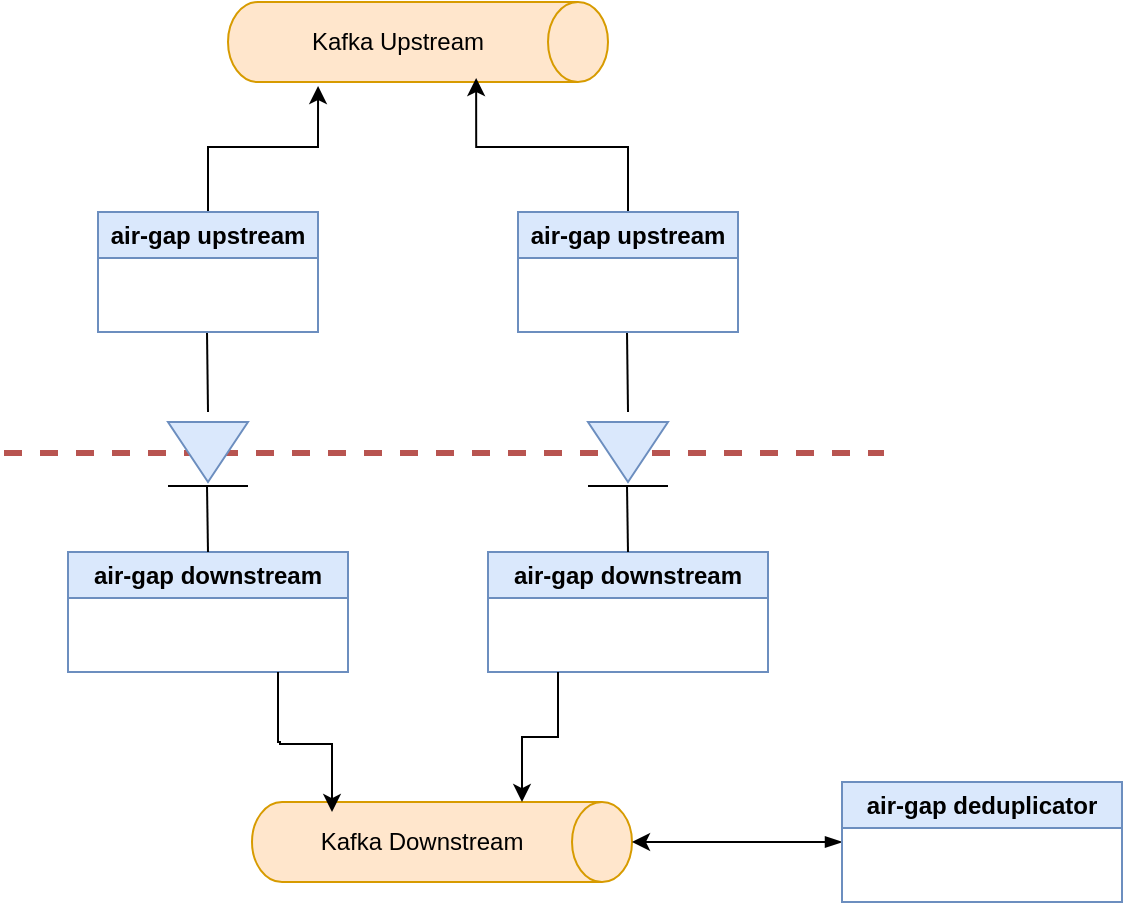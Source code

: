 <mxfile version="28.1.2">
  <diagram name="Sida-1" id="szRYUFeSUwwBfxvwGFzd">
    <mxGraphModel dx="1308" dy="832" grid="1" gridSize="10" guides="1" tooltips="1" connect="1" arrows="1" fold="1" page="1" pageScale="1" pageWidth="827" pageHeight="1169" math="0" shadow="0">
      <root>
        <mxCell id="0" />
        <mxCell id="1" parent="0" />
        <mxCell id="A9paejI7-ToNUO_phRby-12" value="" style="endArrow=none;dashed=1;html=1;rounded=0;fillColor=#f8cecc;strokeColor=#b85450;strokeWidth=3;" parent="1" edge="1">
          <mxGeometry width="50" height="50" relative="1" as="geometry">
            <mxPoint x="172" y="240.5" as="sourcePoint" />
            <mxPoint x="612" y="240.5" as="targetPoint" />
          </mxGeometry>
        </mxCell>
        <mxCell id="9ao-gcXj0P5O1c-xXz5W-1" value="" style="shape=cylinder3;whiteSpace=wrap;html=1;boundedLbl=1;backgroundOutline=1;size=15;rotation=90;fillColor=#ffe6cc;strokeColor=#d79b00;" parent="1" vertex="1">
          <mxGeometry x="359" y="-60" width="40" height="190" as="geometry" />
        </mxCell>
        <mxCell id="9ao-gcXj0P5O1c-xXz5W-2" value="Kafka Upstream" style="text;html=1;align=center;verticalAlign=middle;whiteSpace=wrap;rounded=0;" parent="1" vertex="1">
          <mxGeometry x="309" y="20" width="120" height="30" as="geometry" />
        </mxCell>
        <mxCell id="9ao-gcXj0P5O1c-xXz5W-3" value="" style="shape=cylinder3;whiteSpace=wrap;html=1;boundedLbl=1;backgroundOutline=1;size=15;rotation=90;fillColor=#ffe6cc;strokeColor=#d79b00;" parent="1" vertex="1">
          <mxGeometry x="371.005" y="340.005" width="40" height="190" as="geometry" />
        </mxCell>
        <mxCell id="9ao-gcXj0P5O1c-xXz5W-4" value="Kafka Downstream" style="text;html=1;align=center;verticalAlign=middle;whiteSpace=wrap;rounded=0;" parent="1" vertex="1">
          <mxGeometry x="321.005" y="420.005" width="120" height="30" as="geometry" />
        </mxCell>
        <mxCell id="9ao-gcXj0P5O1c-xXz5W-10" value="" style="group;" parent="1" vertex="1" connectable="0">
          <mxGeometry x="254" y="225" width="40" height="32" as="geometry" />
        </mxCell>
        <mxCell id="9ao-gcXj0P5O1c-xXz5W-8" value="" style="triangle;whiteSpace=wrap;html=1;direction=south;fillColor=#dae8fc;strokeColor=#6c8ebf;" parent="9ao-gcXj0P5O1c-xXz5W-10" vertex="1">
          <mxGeometry width="40" height="30" as="geometry" />
        </mxCell>
        <mxCell id="9ao-gcXj0P5O1c-xXz5W-9" value="" style="endArrow=none;html=1;rounded=0;" parent="9ao-gcXj0P5O1c-xXz5W-10" edge="1">
          <mxGeometry width="50" height="50" relative="1" as="geometry">
            <mxPoint y="32" as="sourcePoint" />
            <mxPoint x="40" y="32" as="targetPoint" />
          </mxGeometry>
        </mxCell>
        <mxCell id="9ao-gcXj0P5O1c-xXz5W-11" value="" style="endArrow=none;html=1;rounded=0;exitX=1;exitY=0.5;exitDx=0;exitDy=0;exitPerimeter=0;" parent="1" edge="1">
          <mxGeometry width="50" height="50" relative="1" as="geometry">
            <mxPoint x="273.501" y="179.997" as="sourcePoint" />
            <mxPoint x="274" y="220" as="targetPoint" />
          </mxGeometry>
        </mxCell>
        <mxCell id="9ao-gcXj0P5O1c-xXz5W-18" value="" style="edgeStyle=orthogonalEdgeStyle;rounded=0;orthogonalLoop=1;jettySize=auto;html=1;entryX=1.05;entryY=0.763;entryDx=0;entryDy=0;entryPerimeter=0;" parent="1" source="9ao-gcXj0P5O1c-xXz5W-13" target="9ao-gcXj0P5O1c-xXz5W-1" edge="1">
          <mxGeometry relative="1" as="geometry" />
        </mxCell>
        <mxCell id="9ao-gcXj0P5O1c-xXz5W-13" value="air-gap upstream" style="swimlane;whiteSpace=wrap;html=1;fillColor=#dae8fc;strokeColor=#6c8ebf;" parent="1" vertex="1">
          <mxGeometry x="219" y="120" width="110" height="60" as="geometry" />
        </mxCell>
        <mxCell id="9ao-gcXj0P5O1c-xXz5W-14" value="air-gap downstream" style="swimlane;whiteSpace=wrap;html=1;fillColor=#dae8fc;strokeColor=#6c8ebf;" parent="1" vertex="1">
          <mxGeometry x="204" y="290" width="140" height="60" as="geometry" />
        </mxCell>
        <mxCell id="9ao-gcXj0P5O1c-xXz5W-12" value="" style="endArrow=none;html=1;rounded=0;exitX=1;exitY=0.5;exitDx=0;exitDy=0;exitPerimeter=0;" parent="9ao-gcXj0P5O1c-xXz5W-14" edge="1">
          <mxGeometry width="50" height="50" relative="1" as="geometry">
            <mxPoint x="69.5" y="-33" as="sourcePoint" />
            <mxPoint x="70" as="targetPoint" />
          </mxGeometry>
        </mxCell>
        <mxCell id="oBg6k83NWbbbliucMWEF-3" value="" style="rounded=0;orthogonalLoop=1;jettySize=auto;html=1;startArrow=blockThin;startFill=1;" parent="1" source="oBg6k83NWbbbliucMWEF-1" target="9ao-gcXj0P5O1c-xXz5W-3" edge="1">
          <mxGeometry relative="1" as="geometry" />
        </mxCell>
        <mxCell id="oBg6k83NWbbbliucMWEF-1" value="air-gap deduplicator" style="swimlane;whiteSpace=wrap;html=1;fillColor=#dae8fc;strokeColor=#6c8ebf;" parent="1" vertex="1">
          <mxGeometry x="591" y="405" width="140" height="60" as="geometry" />
        </mxCell>
        <mxCell id="S6PFL4BEpcDctrm7VdFs-10" value="" style="group;" vertex="1" connectable="0" parent="1">
          <mxGeometry x="464" y="225" width="40" height="32" as="geometry" />
        </mxCell>
        <mxCell id="S6PFL4BEpcDctrm7VdFs-11" value="" style="triangle;whiteSpace=wrap;html=1;direction=south;fillColor=#dae8fc;strokeColor=#6c8ebf;" vertex="1" parent="S6PFL4BEpcDctrm7VdFs-10">
          <mxGeometry width="40" height="30" as="geometry" />
        </mxCell>
        <mxCell id="S6PFL4BEpcDctrm7VdFs-12" value="" style="endArrow=none;html=1;rounded=0;" edge="1" parent="S6PFL4BEpcDctrm7VdFs-10">
          <mxGeometry width="50" height="50" relative="1" as="geometry">
            <mxPoint y="32" as="sourcePoint" />
            <mxPoint x="40" y="32" as="targetPoint" />
          </mxGeometry>
        </mxCell>
        <mxCell id="S6PFL4BEpcDctrm7VdFs-13" value="" style="endArrow=none;html=1;rounded=0;exitX=1;exitY=0.5;exitDx=0;exitDy=0;exitPerimeter=0;" edge="1" parent="1">
          <mxGeometry width="50" height="50" relative="1" as="geometry">
            <mxPoint x="483.501" y="179.997" as="sourcePoint" />
            <mxPoint x="484" y="220" as="targetPoint" />
          </mxGeometry>
        </mxCell>
        <mxCell id="S6PFL4BEpcDctrm7VdFs-19" value="" style="edgeStyle=orthogonalEdgeStyle;rounded=0;orthogonalLoop=1;jettySize=auto;html=1;entryX=0.95;entryY=0.347;entryDx=0;entryDy=0;entryPerimeter=0;" edge="1" parent="1" source="S6PFL4BEpcDctrm7VdFs-14" target="9ao-gcXj0P5O1c-xXz5W-1">
          <mxGeometry relative="1" as="geometry" />
        </mxCell>
        <mxCell id="S6PFL4BEpcDctrm7VdFs-14" value="air-gap upstream" style="swimlane;whiteSpace=wrap;html=1;fillColor=#dae8fc;strokeColor=#6c8ebf;" vertex="1" parent="1">
          <mxGeometry x="429" y="120" width="110" height="60" as="geometry" />
        </mxCell>
        <mxCell id="S6PFL4BEpcDctrm7VdFs-15" value="air-gap downstream" style="swimlane;whiteSpace=wrap;html=1;fillColor=#dae8fc;strokeColor=#6c8ebf;" vertex="1" parent="1">
          <mxGeometry x="414" y="290" width="140" height="60" as="geometry" />
        </mxCell>
        <mxCell id="S6PFL4BEpcDctrm7VdFs-16" value="" style="endArrow=none;html=1;rounded=0;exitX=1;exitY=0.5;exitDx=0;exitDy=0;exitPerimeter=0;" edge="1" parent="S6PFL4BEpcDctrm7VdFs-15">
          <mxGeometry width="50" height="50" relative="1" as="geometry">
            <mxPoint x="69.5" y="-33" as="sourcePoint" />
            <mxPoint x="70" as="targetPoint" />
          </mxGeometry>
        </mxCell>
        <mxCell id="S6PFL4BEpcDctrm7VdFs-17" style="edgeStyle=orthogonalEdgeStyle;rounded=0;orthogonalLoop=1;jettySize=auto;html=1;exitX=0.25;exitY=1;exitDx=0;exitDy=0;entryX=0;entryY=0;entryDx=0;entryDy=55;entryPerimeter=0;" edge="1" parent="1" source="S6PFL4BEpcDctrm7VdFs-15" target="9ao-gcXj0P5O1c-xXz5W-3">
          <mxGeometry relative="1" as="geometry">
            <mxPoint x="455" y="385" as="sourcePoint" />
          </mxGeometry>
        </mxCell>
        <mxCell id="S6PFL4BEpcDctrm7VdFs-18" style="edgeStyle=orthogonalEdgeStyle;rounded=0;orthogonalLoop=1;jettySize=auto;html=1;exitX=0.75;exitY=1;exitDx=0;exitDy=0;entryX=0.125;entryY=0;entryDx=0;entryDy=0;entryPerimeter=0;" edge="1" parent="1" source="9ao-gcXj0P5O1c-xXz5W-14" target="9ao-gcXj0P5O1c-xXz5W-4">
          <mxGeometry relative="1" as="geometry">
            <mxPoint x="280" y="385" as="sourcePoint" />
            <Array as="points">
              <mxPoint x="309" y="385" />
              <mxPoint x="310" y="385" />
              <mxPoint x="310" y="386" />
              <mxPoint x="336" y="386" />
            </Array>
          </mxGeometry>
        </mxCell>
      </root>
    </mxGraphModel>
  </diagram>
</mxfile>
